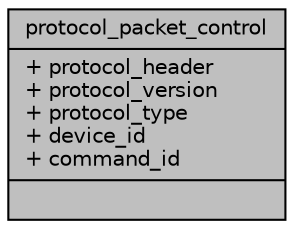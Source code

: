 digraph "protocol_packet_control"
{
 // LATEX_PDF_SIZE
  edge [fontname="Helvetica",fontsize="10",labelfontname="Helvetica",labelfontsize="10"];
  node [fontname="Helvetica",fontsize="10",shape=record];
  Node1 [label="{protocol_packet_control\n|+ protocol_header\l+ protocol_version\l+ protocol_type\l+ device_id\l+ command_id\l|}",height=0.2,width=0.4,color="black", fillcolor="grey75", style="filled", fontcolor="black",tooltip=" "];
}

